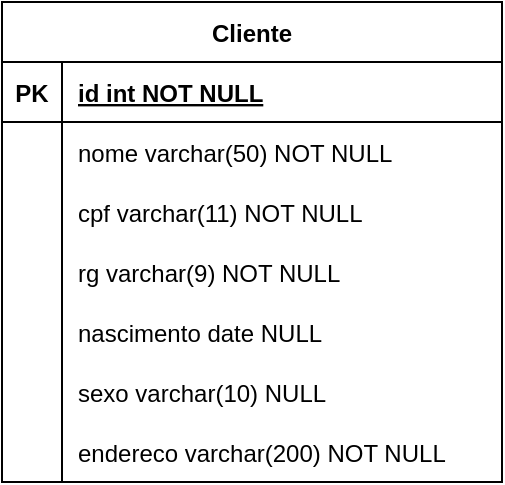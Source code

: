 <mxfile version="13.7.9" type="embed" pages="3"><diagram id="R2lEEEUBdFMjLlhIrx00" name="V1"><mxGraphModel dx="260" dy="289" grid="1" gridSize="10" guides="1" tooltips="1" connect="1" arrows="1" fold="1" page="1" pageScale="1" pageWidth="850" pageHeight="1100" math="0" shadow="0" extFonts="Permanent Marker^https://fonts.googleapis.com/css?family=Permanent+Marker"><root><mxCell id="0"/><mxCell id="1" parent="0"/><mxCell id="24EMHkCum21xKDT42rH6-1" value="Cliente" style="shape=table;startSize=30;container=1;collapsible=1;childLayout=tableLayout;fixedRows=1;rowLines=0;fontStyle=1;align=center;resizeLast=1;fontSize=12;" parent="1" vertex="1"><mxGeometry x="20" y="10" width="250" height="240" as="geometry"/></mxCell><mxCell id="24EMHkCum21xKDT42rH6-2" value="" style="shape=partialRectangle;collapsible=0;dropTarget=0;pointerEvents=0;fillColor=none;points=[[0,0.5],[1,0.5]];portConstraint=eastwest;top=0;left=0;right=0;bottom=1;fontSize=12;" parent="24EMHkCum21xKDT42rH6-1" vertex="1"><mxGeometry y="30" width="250" height="30" as="geometry"/></mxCell><mxCell id="24EMHkCum21xKDT42rH6-3" value="PK" style="shape=partialRectangle;overflow=hidden;connectable=0;fillColor=none;top=0;left=0;bottom=0;right=0;fontStyle=1;fontSize=12;" parent="24EMHkCum21xKDT42rH6-2" vertex="1"><mxGeometry width="30" height="30" as="geometry"/></mxCell><mxCell id="24EMHkCum21xKDT42rH6-4" value="id int NOT NULL " style="shape=partialRectangle;overflow=hidden;connectable=0;fillColor=none;top=0;left=0;bottom=0;right=0;align=left;spacingLeft=6;fontStyle=5;fontSize=12;" parent="24EMHkCum21xKDT42rH6-2" vertex="1"><mxGeometry x="30" width="220" height="30" as="geometry"/></mxCell><mxCell id="24EMHkCum21xKDT42rH6-5" value="" style="shape=partialRectangle;collapsible=0;dropTarget=0;pointerEvents=0;fillColor=none;points=[[0,0.5],[1,0.5]];portConstraint=eastwest;top=0;left=0;right=0;bottom=0;fontSize=12;" parent="24EMHkCum21xKDT42rH6-1" vertex="1"><mxGeometry y="60" width="250" height="30" as="geometry"/></mxCell><mxCell id="24EMHkCum21xKDT42rH6-6" value="" style="shape=partialRectangle;overflow=hidden;connectable=0;fillColor=none;top=0;left=0;bottom=0;right=0;fontSize=12;" parent="24EMHkCum21xKDT42rH6-5" vertex="1"><mxGeometry width="30" height="30" as="geometry"/></mxCell><mxCell id="24EMHkCum21xKDT42rH6-7" value="nome varchar(50) NOT NULL" style="shape=partialRectangle;overflow=hidden;connectable=0;fillColor=none;top=0;left=0;bottom=0;right=0;align=left;spacingLeft=6;fontSize=12;" parent="24EMHkCum21xKDT42rH6-5" vertex="1"><mxGeometry x="30" width="220" height="30" as="geometry"/></mxCell><mxCell id="24EMHkCum21xKDT42rH6-8" value="" style="shape=partialRectangle;collapsible=0;dropTarget=0;pointerEvents=0;fillColor=none;points=[[0,0.5],[1,0.5]];portConstraint=eastwest;top=0;left=0;right=0;bottom=0;fontSize=12;" parent="24EMHkCum21xKDT42rH6-1" vertex="1"><mxGeometry y="90" width="250" height="30" as="geometry"/></mxCell><mxCell id="24EMHkCum21xKDT42rH6-9" value="" style="shape=partialRectangle;overflow=hidden;connectable=0;fillColor=none;top=0;left=0;bottom=0;right=0;fontSize=12;" parent="24EMHkCum21xKDT42rH6-8" vertex="1"><mxGeometry width="30" height="30" as="geometry"/></mxCell><mxCell id="24EMHkCum21xKDT42rH6-10" value="cpf varchar(11) NOT NULL" style="shape=partialRectangle;overflow=hidden;connectable=0;fillColor=none;top=0;left=0;bottom=0;right=0;align=left;spacingLeft=6;fontSize=12;" parent="24EMHkCum21xKDT42rH6-8" vertex="1"><mxGeometry x="30" width="220" height="30" as="geometry"/></mxCell><mxCell id="24EMHkCum21xKDT42rH6-11" value="" style="shape=partialRectangle;collapsible=0;dropTarget=0;pointerEvents=0;fillColor=none;points=[[0,0.5],[1,0.5]];portConstraint=eastwest;top=0;left=0;right=0;bottom=0;fontSize=12;" parent="24EMHkCum21xKDT42rH6-1" vertex="1"><mxGeometry y="120" width="250" height="30" as="geometry"/></mxCell><mxCell id="24EMHkCum21xKDT42rH6-12" value="" style="shape=partialRectangle;overflow=hidden;connectable=0;fillColor=none;top=0;left=0;bottom=0;right=0;fontSize=12;" parent="24EMHkCum21xKDT42rH6-11" vertex="1"><mxGeometry width="30" height="30" as="geometry"/></mxCell><mxCell id="24EMHkCum21xKDT42rH6-13" value="rg varchar(9) NOT NULL" style="shape=partialRectangle;overflow=hidden;connectable=0;fillColor=none;top=0;left=0;bottom=0;right=0;align=left;spacingLeft=6;fontSize=12;" parent="24EMHkCum21xKDT42rH6-11" vertex="1"><mxGeometry x="30" width="220" height="30" as="geometry"/></mxCell><mxCell id="24EMHkCum21xKDT42rH6-14" value="" style="shape=partialRectangle;collapsible=0;dropTarget=0;pointerEvents=0;fillColor=none;points=[[0,0.5],[1,0.5]];portConstraint=eastwest;top=0;left=0;right=0;bottom=0;fontSize=12;" parent="24EMHkCum21xKDT42rH6-1" vertex="1"><mxGeometry y="150" width="250" height="30" as="geometry"/></mxCell><mxCell id="24EMHkCum21xKDT42rH6-15" value="" style="shape=partialRectangle;overflow=hidden;connectable=0;fillColor=none;top=0;left=0;bottom=0;right=0;fontSize=12;" parent="24EMHkCum21xKDT42rH6-14" vertex="1"><mxGeometry width="30" height="30" as="geometry"/></mxCell><mxCell id="24EMHkCum21xKDT42rH6-16" value="nascimento date NULL" style="shape=partialRectangle;overflow=hidden;connectable=0;fillColor=none;top=0;left=0;bottom=0;right=0;align=left;spacingLeft=6;fontSize=12;" parent="24EMHkCum21xKDT42rH6-14" vertex="1"><mxGeometry x="30" width="220" height="30" as="geometry"/></mxCell><mxCell id="24EMHkCum21xKDT42rH6-17" value="" style="shape=partialRectangle;collapsible=0;dropTarget=0;pointerEvents=0;fillColor=none;points=[[0,0.5],[1,0.5]];portConstraint=eastwest;top=0;left=0;right=0;bottom=0;fontSize=12;" parent="24EMHkCum21xKDT42rH6-1" vertex="1"><mxGeometry y="180" width="250" height="30" as="geometry"/></mxCell><mxCell id="24EMHkCum21xKDT42rH6-18" value="" style="shape=partialRectangle;overflow=hidden;connectable=0;fillColor=none;top=0;left=0;bottom=0;right=0;fontSize=12;" parent="24EMHkCum21xKDT42rH6-17" vertex="1"><mxGeometry width="30" height="30" as="geometry"/></mxCell><mxCell id="24EMHkCum21xKDT42rH6-19" value="sexo varchar(10) NULL" style="shape=partialRectangle;overflow=hidden;connectable=0;fillColor=none;top=0;left=0;bottom=0;right=0;align=left;spacingLeft=6;fontSize=12;" parent="24EMHkCum21xKDT42rH6-17" vertex="1"><mxGeometry x="30" width="220" height="30" as="geometry"/></mxCell><mxCell id="4WD2yJiP4LMq93GS-y8--1" value="" style="shape=partialRectangle;collapsible=0;dropTarget=0;pointerEvents=0;fillColor=none;points=[[0,0.5],[1,0.5]];portConstraint=eastwest;top=0;left=0;right=0;bottom=0;fontSize=12;" parent="24EMHkCum21xKDT42rH6-1" vertex="1"><mxGeometry y="210" width="250" height="30" as="geometry"/></mxCell><mxCell id="4WD2yJiP4LMq93GS-y8--2" value="" style="shape=partialRectangle;overflow=hidden;connectable=0;fillColor=none;top=0;left=0;bottom=0;right=0;fontSize=12;" parent="4WD2yJiP4LMq93GS-y8--1" vertex="1"><mxGeometry width="30" height="30" as="geometry"/></mxCell><mxCell id="4WD2yJiP4LMq93GS-y8--3" value="endereco varchar(200) NOT NULL" style="shape=partialRectangle;overflow=hidden;connectable=0;fillColor=none;top=0;left=0;bottom=0;right=0;align=left;spacingLeft=6;fontSize=12;" parent="4WD2yJiP4LMq93GS-y8--1" vertex="1"><mxGeometry x="30" width="220" height="30" as="geometry"/></mxCell></root></mxGraphModel></diagram><diagram name="V2" id="QrYqErCnKtLFOPwVDsvQ"><mxGraphModel dx="1641" dy="727" grid="1" gridSize="10" guides="1" tooltips="1" connect="1" arrows="1" fold="1" page="1" pageScale="1" pageWidth="850" pageHeight="1100" math="0" shadow="0" extFonts="Permanent Marker^https://fonts.googleapis.com/css?family=Permanent+Marker"><root><mxCell id="2iitx1kNbTNrJVwOfDFM-0"/><mxCell id="2iitx1kNbTNrJVwOfDFM-1" parent="2iitx1kNbTNrJVwOfDFM-0"/><mxCell id="2iitx1kNbTNrJVwOfDFM-2" value="Cliente" style="shape=table;startSize=30;container=1;collapsible=1;childLayout=tableLayout;fixedRows=1;rowLines=0;fontStyle=1;align=center;resizeLast=1;fontSize=12;" parent="2iitx1kNbTNrJVwOfDFM-1" vertex="1"><mxGeometry x="20" y="10" width="250" height="240" as="geometry"/></mxCell><mxCell id="2iitx1kNbTNrJVwOfDFM-3" value="" style="shape=partialRectangle;collapsible=0;dropTarget=0;pointerEvents=0;fillColor=none;points=[[0,0.5],[1,0.5]];portConstraint=eastwest;top=0;left=0;right=0;bottom=1;fontSize=12;" parent="2iitx1kNbTNrJVwOfDFM-2" vertex="1"><mxGeometry y="30" width="250" height="30" as="geometry"/></mxCell><mxCell id="2iitx1kNbTNrJVwOfDFM-4" value="PK" style="shape=partialRectangle;overflow=hidden;connectable=0;fillColor=none;top=0;left=0;bottom=0;right=0;fontStyle=1;fontSize=12;" parent="2iitx1kNbTNrJVwOfDFM-3" vertex="1"><mxGeometry width="30" height="30" as="geometry"/></mxCell><mxCell id="2iitx1kNbTNrJVwOfDFM-5" value="id int NOT NULL " style="shape=partialRectangle;overflow=hidden;connectable=0;fillColor=none;top=0;left=0;bottom=0;right=0;align=left;spacingLeft=6;fontStyle=5;fontSize=12;" parent="2iitx1kNbTNrJVwOfDFM-3" vertex="1"><mxGeometry x="30" width="220" height="30" as="geometry"/></mxCell><mxCell id="2iitx1kNbTNrJVwOfDFM-6" value="" style="shape=partialRectangle;collapsible=0;dropTarget=0;pointerEvents=0;fillColor=none;points=[[0,0.5],[1,0.5]];portConstraint=eastwest;top=0;left=0;right=0;bottom=0;fontSize=12;" parent="2iitx1kNbTNrJVwOfDFM-2" vertex="1"><mxGeometry y="60" width="250" height="30" as="geometry"/></mxCell><mxCell id="2iitx1kNbTNrJVwOfDFM-7" value="" style="shape=partialRectangle;overflow=hidden;connectable=0;fillColor=none;top=0;left=0;bottom=0;right=0;fontSize=12;" parent="2iitx1kNbTNrJVwOfDFM-6" vertex="1"><mxGeometry width="30" height="30" as="geometry"/></mxCell><mxCell id="2iitx1kNbTNrJVwOfDFM-8" value="nome varchar(50) NOT NULL" style="shape=partialRectangle;overflow=hidden;connectable=0;fillColor=none;top=0;left=0;bottom=0;right=0;align=left;spacingLeft=6;fontSize=12;" parent="2iitx1kNbTNrJVwOfDFM-6" vertex="1"><mxGeometry x="30" width="220" height="30" as="geometry"/></mxCell><mxCell id="2iitx1kNbTNrJVwOfDFM-9" value="" style="shape=partialRectangle;collapsible=0;dropTarget=0;pointerEvents=0;fillColor=none;points=[[0,0.5],[1,0.5]];portConstraint=eastwest;top=0;left=0;right=0;bottom=0;fontSize=12;" parent="2iitx1kNbTNrJVwOfDFM-2" vertex="1"><mxGeometry y="90" width="250" height="30" as="geometry"/></mxCell><mxCell id="2iitx1kNbTNrJVwOfDFM-10" value="" style="shape=partialRectangle;overflow=hidden;connectable=0;fillColor=none;top=0;left=0;bottom=0;right=0;fontSize=12;" parent="2iitx1kNbTNrJVwOfDFM-9" vertex="1"><mxGeometry width="30" height="30" as="geometry"/></mxCell><mxCell id="2iitx1kNbTNrJVwOfDFM-11" value="cpf varchar(11) NOT NULL" style="shape=partialRectangle;overflow=hidden;connectable=0;fillColor=none;top=0;left=0;bottom=0;right=0;align=left;spacingLeft=6;fontSize=12;" parent="2iitx1kNbTNrJVwOfDFM-9" vertex="1"><mxGeometry x="30" width="220" height="30" as="geometry"/></mxCell><mxCell id="2iitx1kNbTNrJVwOfDFM-12" value="" style="shape=partialRectangle;collapsible=0;dropTarget=0;pointerEvents=0;fillColor=none;points=[[0,0.5],[1,0.5]];portConstraint=eastwest;top=0;left=0;right=0;bottom=0;fontSize=12;" parent="2iitx1kNbTNrJVwOfDFM-2" vertex="1"><mxGeometry y="120" width="250" height="30" as="geometry"/></mxCell><mxCell id="2iitx1kNbTNrJVwOfDFM-13" value="" style="shape=partialRectangle;overflow=hidden;connectable=0;fillColor=none;top=0;left=0;bottom=0;right=0;fontSize=12;" parent="2iitx1kNbTNrJVwOfDFM-12" vertex="1"><mxGeometry width="30" height="30" as="geometry"/></mxCell><mxCell id="2iitx1kNbTNrJVwOfDFM-14" value="rg varchar(9) NOT NULL" style="shape=partialRectangle;overflow=hidden;connectable=0;fillColor=none;top=0;left=0;bottom=0;right=0;align=left;spacingLeft=6;fontSize=12;" parent="2iitx1kNbTNrJVwOfDFM-12" vertex="1"><mxGeometry x="30" width="220" height="30" as="geometry"/></mxCell><mxCell id="2iitx1kNbTNrJVwOfDFM-15" value="" style="shape=partialRectangle;collapsible=0;dropTarget=0;pointerEvents=0;fillColor=none;points=[[0,0.5],[1,0.5]];portConstraint=eastwest;top=0;left=0;right=0;bottom=0;fontSize=12;" parent="2iitx1kNbTNrJVwOfDFM-2" vertex="1"><mxGeometry y="150" width="250" height="30" as="geometry"/></mxCell><mxCell id="2iitx1kNbTNrJVwOfDFM-16" value="" style="shape=partialRectangle;overflow=hidden;connectable=0;fillColor=none;top=0;left=0;bottom=0;right=0;fontSize=12;" parent="2iitx1kNbTNrJVwOfDFM-15" vertex="1"><mxGeometry width="30" height="30" as="geometry"/></mxCell><mxCell id="2iitx1kNbTNrJVwOfDFM-17" value="nascimento date NULL" style="shape=partialRectangle;overflow=hidden;connectable=0;fillColor=none;top=0;left=0;bottom=0;right=0;align=left;spacingLeft=6;fontSize=12;" parent="2iitx1kNbTNrJVwOfDFM-15" vertex="1"><mxGeometry x="30" width="220" height="30" as="geometry"/></mxCell><mxCell id="2iitx1kNbTNrJVwOfDFM-18" value="" style="shape=partialRectangle;collapsible=0;dropTarget=0;pointerEvents=0;fillColor=none;points=[[0,0.5],[1,0.5]];portConstraint=eastwest;top=0;left=0;right=0;bottom=0;fontSize=12;" parent="2iitx1kNbTNrJVwOfDFM-2" vertex="1"><mxGeometry y="180" width="250" height="30" as="geometry"/></mxCell><mxCell id="2iitx1kNbTNrJVwOfDFM-19" value="" style="shape=partialRectangle;overflow=hidden;connectable=0;fillColor=none;top=0;left=0;bottom=0;right=0;fontSize=12;" parent="2iitx1kNbTNrJVwOfDFM-18" vertex="1"><mxGeometry width="30" height="30" as="geometry"/></mxCell><mxCell id="2iitx1kNbTNrJVwOfDFM-20" value="sexo varchar(10) NULL" style="shape=partialRectangle;overflow=hidden;connectable=0;fillColor=none;top=0;left=0;bottom=0;right=0;align=left;spacingLeft=6;fontSize=12;" parent="2iitx1kNbTNrJVwOfDFM-18" vertex="1"><mxGeometry x="30" width="220" height="30" as="geometry"/></mxCell><mxCell id="2iitx1kNbTNrJVwOfDFM-21" value="" style="shape=partialRectangle;collapsible=0;dropTarget=0;pointerEvents=0;fillColor=none;points=[[0,0.5],[1,0.5]];portConstraint=eastwest;top=0;left=0;right=0;bottom=0;fontSize=12;" parent="2iitx1kNbTNrJVwOfDFM-2" vertex="1"><mxGeometry y="210" width="250" height="30" as="geometry"/></mxCell><mxCell id="2iitx1kNbTNrJVwOfDFM-22" value="" style="shape=partialRectangle;overflow=hidden;connectable=0;fillColor=none;top=0;left=0;bottom=0;right=0;fontSize=12;" parent="2iitx1kNbTNrJVwOfDFM-21" vertex="1"><mxGeometry width="30" height="30" as="geometry"/></mxCell><mxCell id="2iitx1kNbTNrJVwOfDFM-23" value="endereco varchar(200) NOT NULL" style="shape=partialRectangle;overflow=hidden;connectable=0;fillColor=none;top=0;left=0;bottom=0;right=0;align=left;spacingLeft=6;fontSize=12;" parent="2iitx1kNbTNrJVwOfDFM-21" vertex="1"><mxGeometry x="30" width="220" height="30" as="geometry"/></mxCell><mxCell id="2iitx1kNbTNrJVwOfDFM-24" value="Produto" style="shape=table;startSize=30;container=1;collapsible=1;childLayout=tableLayout;fixedRows=1;rowLines=0;fontStyle=1;align=center;resizeLast=1;fontSize=12;" parent="2iitx1kNbTNrJVwOfDFM-1" vertex="1"><mxGeometry x="580" y="10" width="250" height="240" as="geometry"/></mxCell><mxCell id="2iitx1kNbTNrJVwOfDFM-25" value="" style="shape=partialRectangle;collapsible=0;dropTarget=0;pointerEvents=0;fillColor=none;points=[[0,0.5],[1,0.5]];portConstraint=eastwest;top=0;left=0;right=0;bottom=1;fontSize=12;" parent="2iitx1kNbTNrJVwOfDFM-24" vertex="1"><mxGeometry y="30" width="250" height="30" as="geometry"/></mxCell><mxCell id="2iitx1kNbTNrJVwOfDFM-26" value="PK" style="shape=partialRectangle;overflow=hidden;connectable=0;fillColor=none;top=0;left=0;bottom=0;right=0;fontStyle=1;fontSize=12;" parent="2iitx1kNbTNrJVwOfDFM-25" vertex="1"><mxGeometry width="30" height="30" as="geometry"/></mxCell><mxCell id="2iitx1kNbTNrJVwOfDFM-27" value="id int NOT NULL " style="shape=partialRectangle;overflow=hidden;connectable=0;fillColor=none;top=0;left=0;bottom=0;right=0;align=left;spacingLeft=6;fontStyle=5;fontSize=12;" parent="2iitx1kNbTNrJVwOfDFM-25" vertex="1"><mxGeometry x="30" width="220" height="30" as="geometry"/></mxCell><mxCell id="2iitx1kNbTNrJVwOfDFM-28" value="" style="shape=partialRectangle;collapsible=0;dropTarget=0;pointerEvents=0;fillColor=none;points=[[0,0.5],[1,0.5]];portConstraint=eastwest;top=0;left=0;right=0;bottom=0;fontSize=12;" parent="2iitx1kNbTNrJVwOfDFM-24" vertex="1"><mxGeometry y="60" width="250" height="30" as="geometry"/></mxCell><mxCell id="2iitx1kNbTNrJVwOfDFM-29" value="" style="shape=partialRectangle;overflow=hidden;connectable=0;fillColor=none;top=0;left=0;bottom=0;right=0;fontSize=12;" parent="2iitx1kNbTNrJVwOfDFM-28" vertex="1"><mxGeometry width="30" height="30" as="geometry"/></mxCell><mxCell id="2iitx1kNbTNrJVwOfDFM-30" value="nome varchar(50) NOT NULL" style="shape=partialRectangle;overflow=hidden;connectable=0;fillColor=none;top=0;left=0;bottom=0;right=0;align=left;spacingLeft=6;fontSize=12;" parent="2iitx1kNbTNrJVwOfDFM-28" vertex="1"><mxGeometry x="30" width="220" height="30" as="geometry"/></mxCell><mxCell id="2iitx1kNbTNrJVwOfDFM-31" value="" style="shape=partialRectangle;collapsible=0;dropTarget=0;pointerEvents=0;fillColor=none;points=[[0,0.5],[1,0.5]];portConstraint=eastwest;top=0;left=0;right=0;bottom=0;fontSize=12;" parent="2iitx1kNbTNrJVwOfDFM-24" vertex="1"><mxGeometry y="90" width="250" height="30" as="geometry"/></mxCell><mxCell id="2iitx1kNbTNrJVwOfDFM-32" value="" style="shape=partialRectangle;overflow=hidden;connectable=0;fillColor=none;top=0;left=0;bottom=0;right=0;fontSize=12;" parent="2iitx1kNbTNrJVwOfDFM-31" vertex="1"><mxGeometry width="30" height="30" as="geometry"/></mxCell><mxCell id="2iitx1kNbTNrJVwOfDFM-33" value="setor varchar(10) NOT NULL" style="shape=partialRectangle;overflow=hidden;connectable=0;fillColor=none;top=0;left=0;bottom=0;right=0;align=left;spacingLeft=6;fontSize=12;" parent="2iitx1kNbTNrJVwOfDFM-31" vertex="1"><mxGeometry x="30" width="220" height="30" as="geometry"/></mxCell><mxCell id="2iitx1kNbTNrJVwOfDFM-34" value="" style="shape=partialRectangle;collapsible=0;dropTarget=0;pointerEvents=0;fillColor=none;points=[[0,0.5],[1,0.5]];portConstraint=eastwest;top=0;left=0;right=0;bottom=0;fontSize=12;" parent="2iitx1kNbTNrJVwOfDFM-24" vertex="1"><mxGeometry y="120" width="250" height="30" as="geometry"/></mxCell><mxCell id="2iitx1kNbTNrJVwOfDFM-35" value="" style="shape=partialRectangle;overflow=hidden;connectable=0;fillColor=none;top=0;left=0;bottom=0;right=0;fontSize=12;" parent="2iitx1kNbTNrJVwOfDFM-34" vertex="1"><mxGeometry width="30" height="30" as="geometry"/></mxCell><mxCell id="2iitx1kNbTNrJVwOfDFM-36" value="estoque decimal(10,2) NOT NULL" style="shape=partialRectangle;overflow=hidden;connectable=0;fillColor=none;top=0;left=0;bottom=0;right=0;align=left;spacingLeft=6;fontSize=12;" parent="2iitx1kNbTNrJVwOfDFM-34" vertex="1"><mxGeometry x="30" width="220" height="30" as="geometry"/></mxCell><mxCell id="2iitx1kNbTNrJVwOfDFM-37" value="" style="shape=partialRectangle;collapsible=0;dropTarget=0;pointerEvents=0;fillColor=none;points=[[0,0.5],[1,0.5]];portConstraint=eastwest;top=0;left=0;right=0;bottom=0;fontSize=12;" parent="2iitx1kNbTNrJVwOfDFM-24" vertex="1"><mxGeometry y="150" width="250" height="30" as="geometry"/></mxCell><mxCell id="2iitx1kNbTNrJVwOfDFM-38" value="" style="shape=partialRectangle;overflow=hidden;connectable=0;fillColor=none;top=0;left=0;bottom=0;right=0;fontSize=12;" parent="2iitx1kNbTNrJVwOfDFM-37" vertex="1"><mxGeometry width="30" height="30" as="geometry"/></mxCell><mxCell id="2iitx1kNbTNrJVwOfDFM-39" value="unidade_medida varchar(3) NOT NULL" style="shape=partialRectangle;overflow=hidden;connectable=0;fillColor=none;top=0;left=0;bottom=0;right=0;align=left;spacingLeft=6;fontSize=12;" parent="2iitx1kNbTNrJVwOfDFM-37" vertex="1"><mxGeometry x="30" width="220" height="30" as="geometry"/></mxCell><mxCell id="2iitx1kNbTNrJVwOfDFM-40" value="" style="shape=partialRectangle;collapsible=0;dropTarget=0;pointerEvents=0;fillColor=none;points=[[0,0.5],[1,0.5]];portConstraint=eastwest;top=0;left=0;right=0;bottom=0;fontSize=12;" parent="2iitx1kNbTNrJVwOfDFM-24" vertex="1"><mxGeometry y="180" width="250" height="30" as="geometry"/></mxCell><mxCell id="2iitx1kNbTNrJVwOfDFM-41" value="" style="shape=partialRectangle;overflow=hidden;connectable=0;fillColor=none;top=0;left=0;bottom=0;right=0;fontSize=12;" parent="2iitx1kNbTNrJVwOfDFM-40" vertex="1"><mxGeometry width="30" height="30" as="geometry"/></mxCell><mxCell id="2iitx1kNbTNrJVwOfDFM-42" value="vencimento date NOT NULL" style="shape=partialRectangle;overflow=hidden;connectable=0;fillColor=none;top=0;left=0;bottom=0;right=0;align=left;spacingLeft=6;fontSize=12;" parent="2iitx1kNbTNrJVwOfDFM-40" vertex="1"><mxGeometry x="30" width="220" height="30" as="geometry"/></mxCell><mxCell id="2iitx1kNbTNrJVwOfDFM-43" value="" style="shape=partialRectangle;collapsible=0;dropTarget=0;pointerEvents=0;fillColor=none;points=[[0,0.5],[1,0.5]];portConstraint=eastwest;top=0;left=0;right=0;bottom=0;fontSize=12;" parent="2iitx1kNbTNrJVwOfDFM-24" vertex="1"><mxGeometry y="210" width="250" height="30" as="geometry"/></mxCell><mxCell id="2iitx1kNbTNrJVwOfDFM-44" value="" style="shape=partialRectangle;overflow=hidden;connectable=0;fillColor=none;top=0;left=0;bottom=0;right=0;fontSize=12;" parent="2iitx1kNbTNrJVwOfDFM-43" vertex="1"><mxGeometry width="30" height="30" as="geometry"/></mxCell><mxCell id="2iitx1kNbTNrJVwOfDFM-45" value="fornecedor varchar(100) NULL" style="shape=partialRectangle;overflow=hidden;connectable=0;fillColor=none;top=0;left=0;bottom=0;right=0;align=left;spacingLeft=6;fontSize=12;" parent="2iitx1kNbTNrJVwOfDFM-43" vertex="1"><mxGeometry x="30" width="220" height="30" as="geometry"/></mxCell></root></mxGraphModel></diagram><diagram name="V3" id="onXjAtXterPHGBZPWjKM"><mxGraphModel dx="260" dy="289" grid="1" gridSize="10" guides="1" tooltips="1" connect="1" arrows="1" fold="1" page="1" pageScale="1" pageWidth="850" pageHeight="1100" math="0" shadow="0" extFonts="Permanent Marker^https://fonts.googleapis.com/css?family=Permanent+Marker"><root><mxCell id="5KN0nuKQ1v9Bi-ClYZpO-0"/><mxCell id="5KN0nuKQ1v9Bi-ClYZpO-1" parent="5KN0nuKQ1v9Bi-ClYZpO-0"/><mxCell id="5KN0nuKQ1v9Bi-ClYZpO-2" value="Cliente" style="shape=table;startSize=30;container=1;collapsible=1;childLayout=tableLayout;fixedRows=1;rowLines=0;fontStyle=1;align=center;resizeLast=1;fontSize=12;" parent="5KN0nuKQ1v9Bi-ClYZpO-1" vertex="1"><mxGeometry x="20" y="10" width="250" height="240" as="geometry"/></mxCell><mxCell id="5KN0nuKQ1v9Bi-ClYZpO-3" value="" style="shape=partialRectangle;collapsible=0;dropTarget=0;pointerEvents=0;fillColor=none;points=[[0,0.5],[1,0.5]];portConstraint=eastwest;top=0;left=0;right=0;bottom=1;fontSize=12;" parent="5KN0nuKQ1v9Bi-ClYZpO-2" vertex="1"><mxGeometry y="30" width="250" height="30" as="geometry"/></mxCell><mxCell id="5KN0nuKQ1v9Bi-ClYZpO-4" value="PK" style="shape=partialRectangle;overflow=hidden;connectable=0;fillColor=none;top=0;left=0;bottom=0;right=0;fontStyle=1;fontSize=12;" parent="5KN0nuKQ1v9Bi-ClYZpO-3" vertex="1"><mxGeometry width="30" height="30" as="geometry"/></mxCell><mxCell id="5KN0nuKQ1v9Bi-ClYZpO-5" value="id int NOT NULL " style="shape=partialRectangle;overflow=hidden;connectable=0;fillColor=none;top=0;left=0;bottom=0;right=0;align=left;spacingLeft=6;fontStyle=5;fontSize=12;" parent="5KN0nuKQ1v9Bi-ClYZpO-3" vertex="1"><mxGeometry x="30" width="220" height="30" as="geometry"/></mxCell><mxCell id="5KN0nuKQ1v9Bi-ClYZpO-6" value="" style="shape=partialRectangle;collapsible=0;dropTarget=0;pointerEvents=0;fillColor=none;points=[[0,0.5],[1,0.5]];portConstraint=eastwest;top=0;left=0;right=0;bottom=0;fontSize=12;" parent="5KN0nuKQ1v9Bi-ClYZpO-2" vertex="1"><mxGeometry y="60" width="250" height="30" as="geometry"/></mxCell><mxCell id="5KN0nuKQ1v9Bi-ClYZpO-7" value="" style="shape=partialRectangle;overflow=hidden;connectable=0;fillColor=none;top=0;left=0;bottom=0;right=0;fontSize=12;" parent="5KN0nuKQ1v9Bi-ClYZpO-6" vertex="1"><mxGeometry width="30" height="30" as="geometry"/></mxCell><mxCell id="5KN0nuKQ1v9Bi-ClYZpO-8" value="nome varchar(50) NOT NULL" style="shape=partialRectangle;overflow=hidden;connectable=0;fillColor=none;top=0;left=0;bottom=0;right=0;align=left;spacingLeft=6;fontSize=12;" parent="5KN0nuKQ1v9Bi-ClYZpO-6" vertex="1"><mxGeometry x="30" width="220" height="30" as="geometry"/></mxCell><mxCell id="5KN0nuKQ1v9Bi-ClYZpO-9" value="" style="shape=partialRectangle;collapsible=0;dropTarget=0;pointerEvents=0;fillColor=none;points=[[0,0.5],[1,0.5]];portConstraint=eastwest;top=0;left=0;right=0;bottom=0;fontSize=12;" parent="5KN0nuKQ1v9Bi-ClYZpO-2" vertex="1"><mxGeometry y="90" width="250" height="30" as="geometry"/></mxCell><mxCell id="5KN0nuKQ1v9Bi-ClYZpO-10" value="" style="shape=partialRectangle;overflow=hidden;connectable=0;fillColor=none;top=0;left=0;bottom=0;right=0;fontSize=12;" parent="5KN0nuKQ1v9Bi-ClYZpO-9" vertex="1"><mxGeometry width="30" height="30" as="geometry"/></mxCell><mxCell id="5KN0nuKQ1v9Bi-ClYZpO-11" value="cpf varchar(11) NOT NULL" style="shape=partialRectangle;overflow=hidden;connectable=0;fillColor=none;top=0;left=0;bottom=0;right=0;align=left;spacingLeft=6;fontSize=12;" parent="5KN0nuKQ1v9Bi-ClYZpO-9" vertex="1"><mxGeometry x="30" width="220" height="30" as="geometry"/></mxCell><mxCell id="5KN0nuKQ1v9Bi-ClYZpO-12" value="" style="shape=partialRectangle;collapsible=0;dropTarget=0;pointerEvents=0;fillColor=none;points=[[0,0.5],[1,0.5]];portConstraint=eastwest;top=0;left=0;right=0;bottom=0;fontSize=12;" parent="5KN0nuKQ1v9Bi-ClYZpO-2" vertex="1"><mxGeometry y="120" width="250" height="30" as="geometry"/></mxCell><mxCell id="5KN0nuKQ1v9Bi-ClYZpO-13" value="" style="shape=partialRectangle;overflow=hidden;connectable=0;fillColor=none;top=0;left=0;bottom=0;right=0;fontSize=12;" parent="5KN0nuKQ1v9Bi-ClYZpO-12" vertex="1"><mxGeometry width="30" height="30" as="geometry"/></mxCell><mxCell id="5KN0nuKQ1v9Bi-ClYZpO-14" value="rg varchar(9) NOT NULL" style="shape=partialRectangle;overflow=hidden;connectable=0;fillColor=none;top=0;left=0;bottom=0;right=0;align=left;spacingLeft=6;fontSize=12;" parent="5KN0nuKQ1v9Bi-ClYZpO-12" vertex="1"><mxGeometry x="30" width="220" height="30" as="geometry"/></mxCell><mxCell id="5KN0nuKQ1v9Bi-ClYZpO-15" value="" style="shape=partialRectangle;collapsible=0;dropTarget=0;pointerEvents=0;fillColor=none;points=[[0,0.5],[1,0.5]];portConstraint=eastwest;top=0;left=0;right=0;bottom=0;fontSize=12;" parent="5KN0nuKQ1v9Bi-ClYZpO-2" vertex="1"><mxGeometry y="150" width="250" height="30" as="geometry"/></mxCell><mxCell id="5KN0nuKQ1v9Bi-ClYZpO-16" value="" style="shape=partialRectangle;overflow=hidden;connectable=0;fillColor=none;top=0;left=0;bottom=0;right=0;fontSize=12;" parent="5KN0nuKQ1v9Bi-ClYZpO-15" vertex="1"><mxGeometry width="30" height="30" as="geometry"/></mxCell><mxCell id="5KN0nuKQ1v9Bi-ClYZpO-17" value="nascimento date NULL" style="shape=partialRectangle;overflow=hidden;connectable=0;fillColor=none;top=0;left=0;bottom=0;right=0;align=left;spacingLeft=6;fontSize=12;" parent="5KN0nuKQ1v9Bi-ClYZpO-15" vertex="1"><mxGeometry x="30" width="220" height="30" as="geometry"/></mxCell><mxCell id="5KN0nuKQ1v9Bi-ClYZpO-18" value="" style="shape=partialRectangle;collapsible=0;dropTarget=0;pointerEvents=0;fillColor=none;points=[[0,0.5],[1,0.5]];portConstraint=eastwest;top=0;left=0;right=0;bottom=0;fontSize=12;" parent="5KN0nuKQ1v9Bi-ClYZpO-2" vertex="1"><mxGeometry y="180" width="250" height="30" as="geometry"/></mxCell><mxCell id="5KN0nuKQ1v9Bi-ClYZpO-19" value="" style="shape=partialRectangle;overflow=hidden;connectable=0;fillColor=none;top=0;left=0;bottom=0;right=0;fontSize=12;" parent="5KN0nuKQ1v9Bi-ClYZpO-18" vertex="1"><mxGeometry width="30" height="30" as="geometry"/></mxCell><mxCell id="5KN0nuKQ1v9Bi-ClYZpO-20" value="sexo varchar(10) NULL" style="shape=partialRectangle;overflow=hidden;connectable=0;fillColor=none;top=0;left=0;bottom=0;right=0;align=left;spacingLeft=6;fontSize=12;" parent="5KN0nuKQ1v9Bi-ClYZpO-18" vertex="1"><mxGeometry x="30" width="220" height="30" as="geometry"/></mxCell><mxCell id="5KN0nuKQ1v9Bi-ClYZpO-21" value="" style="shape=partialRectangle;collapsible=0;dropTarget=0;pointerEvents=0;fillColor=none;points=[[0,0.5],[1,0.5]];portConstraint=eastwest;top=0;left=0;right=0;bottom=0;fontSize=12;" parent="5KN0nuKQ1v9Bi-ClYZpO-2" vertex="1"><mxGeometry y="210" width="250" height="30" as="geometry"/></mxCell><mxCell id="5KN0nuKQ1v9Bi-ClYZpO-22" value="FK" style="shape=partialRectangle;overflow=hidden;connectable=0;fillColor=none;top=0;left=0;bottom=0;right=0;fontSize=12;" parent="5KN0nuKQ1v9Bi-ClYZpO-21" vertex="1"><mxGeometry width="30" height="30" as="geometry"/></mxCell><mxCell id="5KN0nuKQ1v9Bi-ClYZpO-23" value="endereco_fk int NOT NULL" style="shape=partialRectangle;overflow=hidden;connectable=0;fillColor=none;top=0;left=0;bottom=0;right=0;align=left;spacingLeft=6;fontSize=12;" parent="5KN0nuKQ1v9Bi-ClYZpO-21" vertex="1"><mxGeometry x="30" width="220" height="30" as="geometry"/></mxCell><mxCell id="5KN0nuKQ1v9Bi-ClYZpO-68" value="" style="edgeStyle=orthogonalEdgeStyle;fontSize=12;html=1;endArrow=ERmandOne;startArrow=ERmandOne;" parent="5KN0nuKQ1v9Bi-ClYZpO-1" source="5KN0nuKQ1v9Bi-ClYZpO-21" target="5KN0nuKQ1v9Bi-ClYZpO-47" edge="1"><mxGeometry width="100" height="100" relative="1" as="geometry"><mxPoint x="300" y="270" as="sourcePoint"/><mxPoint x="400" y="170" as="targetPoint"/></mxGeometry></mxCell><mxCell id="5KN0nuKQ1v9Bi-ClYZpO-103" value="Setor" style="shape=table;startSize=30;container=1;collapsible=1;childLayout=tableLayout;fixedRows=1;rowLines=0;fontStyle=1;align=center;resizeLast=1;" parent="5KN0nuKQ1v9Bi-ClYZpO-1" vertex="1"><mxGeometry x="390" y="50" width="220" height="100" as="geometry"/></mxCell><mxCell id="5KN0nuKQ1v9Bi-ClYZpO-104" value="" style="shape=partialRectangle;collapsible=0;dropTarget=0;pointerEvents=0;fillColor=none;top=0;left=0;bottom=1;right=0;points=[[0,0.5],[1,0.5]];portConstraint=eastwest;" parent="5KN0nuKQ1v9Bi-ClYZpO-103" vertex="1"><mxGeometry y="30" width="220" height="30" as="geometry"/></mxCell><mxCell id="5KN0nuKQ1v9Bi-ClYZpO-105" value="PK" style="shape=partialRectangle;connectable=0;fillColor=none;top=0;left=0;bottom=0;right=0;fontStyle=1;overflow=hidden;" parent="5KN0nuKQ1v9Bi-ClYZpO-104" vertex="1"><mxGeometry width="30" height="30" as="geometry"/></mxCell><mxCell id="5KN0nuKQ1v9Bi-ClYZpO-106" value="id int NOT NULL" style="shape=partialRectangle;connectable=0;fillColor=none;top=0;left=0;bottom=0;right=0;align=left;spacingLeft=6;fontStyle=5;overflow=hidden;" parent="5KN0nuKQ1v9Bi-ClYZpO-104" vertex="1"><mxGeometry x="30" width="190" height="30" as="geometry"/></mxCell><mxCell id="5KN0nuKQ1v9Bi-ClYZpO-107" value="" style="shape=partialRectangle;collapsible=0;dropTarget=0;pointerEvents=0;fillColor=none;top=0;left=0;bottom=0;right=0;points=[[0,0.5],[1,0.5]];portConstraint=eastwest;" parent="5KN0nuKQ1v9Bi-ClYZpO-103" vertex="1"><mxGeometry y="60" width="220" height="30" as="geometry"/></mxCell><mxCell id="5KN0nuKQ1v9Bi-ClYZpO-108" value="" style="shape=partialRectangle;connectable=0;fillColor=none;top=0;left=0;bottom=0;right=0;editable=1;overflow=hidden;" parent="5KN0nuKQ1v9Bi-ClYZpO-107" vertex="1"><mxGeometry width="30" height="30" as="geometry"/></mxCell><mxCell id="5KN0nuKQ1v9Bi-ClYZpO-109" value="nome varchar(50) NOT NULL" style="shape=partialRectangle;connectable=0;fillColor=none;top=0;left=0;bottom=0;right=0;align=left;spacingLeft=6;overflow=hidden;" parent="5KN0nuKQ1v9Bi-ClYZpO-107" vertex="1"><mxGeometry x="30" width="190" height="30" as="geometry"/></mxCell><mxCell id="5KN0nuKQ1v9Bi-ClYZpO-135" value="Estoque" style="shape=table;startSize=30;container=1;collapsible=1;childLayout=tableLayout;fixedRows=1;rowLines=0;fontStyle=1;align=center;resizeLast=1;" parent="5KN0nuKQ1v9Bi-ClYZpO-1" vertex="1"><mxGeometry x="1230" y="35" width="260" height="130" as="geometry"/></mxCell><mxCell id="5KN0nuKQ1v9Bi-ClYZpO-136" value="" style="shape=partialRectangle;collapsible=0;dropTarget=0;pointerEvents=0;fillColor=none;top=0;left=0;bottom=1;right=0;points=[[0,0.5],[1,0.5]];portConstraint=eastwest;" parent="5KN0nuKQ1v9Bi-ClYZpO-135" vertex="1"><mxGeometry y="30" width="260" height="30" as="geometry"/></mxCell><mxCell id="5KN0nuKQ1v9Bi-ClYZpO-137" value="PK" style="shape=partialRectangle;connectable=0;fillColor=none;top=0;left=0;bottom=0;right=0;fontStyle=1;overflow=hidden;" parent="5KN0nuKQ1v9Bi-ClYZpO-136" vertex="1"><mxGeometry width="30" height="30" as="geometry"/></mxCell><mxCell id="5KN0nuKQ1v9Bi-ClYZpO-138" value="id int NOT NULL" style="shape=partialRectangle;connectable=0;fillColor=none;top=0;left=0;bottom=0;right=0;align=left;spacingLeft=6;fontStyle=5;overflow=hidden;" parent="5KN0nuKQ1v9Bi-ClYZpO-136" vertex="1"><mxGeometry x="30" width="230" height="30" as="geometry"/></mxCell><mxCell id="5KN0nuKQ1v9Bi-ClYZpO-139" value="" style="shape=partialRectangle;collapsible=0;dropTarget=0;pointerEvents=0;fillColor=none;top=0;left=0;bottom=0;right=0;points=[[0,0.5],[1,0.5]];portConstraint=eastwest;" parent="5KN0nuKQ1v9Bi-ClYZpO-135" vertex="1"><mxGeometry y="60" width="260" height="30" as="geometry"/></mxCell><mxCell id="5KN0nuKQ1v9Bi-ClYZpO-140" value="FK" style="shape=partialRectangle;connectable=0;fillColor=none;top=0;left=0;bottom=0;right=0;editable=1;overflow=hidden;" parent="5KN0nuKQ1v9Bi-ClYZpO-139" vertex="1"><mxGeometry width="30" height="30" as="geometry"/></mxCell><mxCell id="5KN0nuKQ1v9Bi-ClYZpO-141" value="produto_fk int NOT NULL" style="shape=partialRectangle;connectable=0;fillColor=none;top=0;left=0;bottom=0;right=0;align=left;spacingLeft=6;overflow=hidden;" parent="5KN0nuKQ1v9Bi-ClYZpO-139" vertex="1"><mxGeometry x="30" width="230" height="30" as="geometry"/></mxCell><mxCell id="5KN0nuKQ1v9Bi-ClYZpO-142" value="" style="shape=partialRectangle;collapsible=0;dropTarget=0;pointerEvents=0;fillColor=none;top=0;left=0;bottom=0;right=0;points=[[0,0.5],[1,0.5]];portConstraint=eastwest;" parent="5KN0nuKQ1v9Bi-ClYZpO-135" vertex="1"><mxGeometry y="90" width="260" height="30" as="geometry"/></mxCell><mxCell id="5KN0nuKQ1v9Bi-ClYZpO-143" value="" style="shape=partialRectangle;connectable=0;fillColor=none;top=0;left=0;bottom=0;right=0;editable=1;overflow=hidden;" parent="5KN0nuKQ1v9Bi-ClYZpO-142" vertex="1"><mxGeometry width="30" height="30" as="geometry"/></mxCell><mxCell id="5KN0nuKQ1v9Bi-ClYZpO-144" value="quantidade decimal(10,2) NOT NULL" style="shape=partialRectangle;connectable=0;fillColor=none;top=0;left=0;bottom=0;right=0;align=left;spacingLeft=6;overflow=hidden;" parent="5KN0nuKQ1v9Bi-ClYZpO-142" vertex="1"><mxGeometry x="30" width="230" height="30" as="geometry"/></mxCell><mxCell id="5KN0nuKQ1v9Bi-ClYZpO-24" value="Produto" style="shape=table;startSize=30;container=1;collapsible=1;childLayout=tableLayout;fixedRows=1;rowLines=0;fontStyle=1;align=center;resizeLast=1;fontSize=12;" parent="5KN0nuKQ1v9Bi-ClYZpO-1" vertex="1"><mxGeometry x="820" y="70" width="290" height="180" as="geometry"/></mxCell><mxCell id="5KN0nuKQ1v9Bi-ClYZpO-25" value="" style="shape=partialRectangle;collapsible=0;dropTarget=0;pointerEvents=0;fillColor=none;points=[[0,0.5],[1,0.5]];portConstraint=eastwest;top=0;left=0;right=0;bottom=1;fontSize=12;" parent="5KN0nuKQ1v9Bi-ClYZpO-24" vertex="1"><mxGeometry y="30" width="290" height="30" as="geometry"/></mxCell><mxCell id="5KN0nuKQ1v9Bi-ClYZpO-26" value="PK" style="shape=partialRectangle;overflow=hidden;connectable=0;fillColor=none;top=0;left=0;bottom=0;right=0;fontStyle=1;fontSize=12;" parent="5KN0nuKQ1v9Bi-ClYZpO-25" vertex="1"><mxGeometry width="30" height="30" as="geometry"/></mxCell><mxCell id="5KN0nuKQ1v9Bi-ClYZpO-27" value="id int NOT NULL " style="shape=partialRectangle;overflow=hidden;connectable=0;fillColor=none;top=0;left=0;bottom=0;right=0;align=left;spacingLeft=6;fontStyle=5;fontSize=12;" parent="5KN0nuKQ1v9Bi-ClYZpO-25" vertex="1"><mxGeometry x="30" width="260" height="30" as="geometry"/></mxCell><mxCell id="5KN0nuKQ1v9Bi-ClYZpO-28" value="" style="shape=partialRectangle;collapsible=0;dropTarget=0;pointerEvents=0;fillColor=none;points=[[0,0.5],[1,0.5]];portConstraint=eastwest;top=0;left=0;right=0;bottom=0;fontSize=12;" parent="5KN0nuKQ1v9Bi-ClYZpO-24" vertex="1"><mxGeometry y="60" width="290" height="30" as="geometry"/></mxCell><mxCell id="5KN0nuKQ1v9Bi-ClYZpO-29" value="" style="shape=partialRectangle;overflow=hidden;connectable=0;fillColor=none;top=0;left=0;bottom=0;right=0;fontSize=12;" parent="5KN0nuKQ1v9Bi-ClYZpO-28" vertex="1"><mxGeometry width="30" height="30" as="geometry"/></mxCell><mxCell id="5KN0nuKQ1v9Bi-ClYZpO-30" value="nome varchar(50) NOT NULL" style="shape=partialRectangle;overflow=hidden;connectable=0;fillColor=none;top=0;left=0;bottom=0;right=0;align=left;spacingLeft=6;fontSize=12;" parent="5KN0nuKQ1v9Bi-ClYZpO-28" vertex="1"><mxGeometry x="30" width="260" height="30" as="geometry"/></mxCell><mxCell id="5KN0nuKQ1v9Bi-ClYZpO-31" value="" style="shape=partialRectangle;collapsible=0;dropTarget=0;pointerEvents=0;fillColor=none;points=[[0,0.5],[1,0.5]];portConstraint=eastwest;top=0;left=0;right=0;bottom=0;fontSize=12;" parent="5KN0nuKQ1v9Bi-ClYZpO-24" vertex="1"><mxGeometry y="90" width="290" height="30" as="geometry"/></mxCell><mxCell id="5KN0nuKQ1v9Bi-ClYZpO-32" value="FK" style="shape=partialRectangle;overflow=hidden;connectable=0;fillColor=none;top=0;left=0;bottom=0;right=0;fontSize=12;" parent="5KN0nuKQ1v9Bi-ClYZpO-31" vertex="1"><mxGeometry width="30" height="30" as="geometry"/></mxCell><mxCell id="5KN0nuKQ1v9Bi-ClYZpO-33" value="setor_fk int NOT NULL" style="shape=partialRectangle;overflow=hidden;connectable=0;fillColor=none;top=0;left=0;bottom=0;right=0;align=left;spacingLeft=6;fontSize=12;" parent="5KN0nuKQ1v9Bi-ClYZpO-31" vertex="1"><mxGeometry x="30" width="260" height="30" as="geometry"/></mxCell><mxCell id="5KN0nuKQ1v9Bi-ClYZpO-37" value="" style="shape=partialRectangle;collapsible=0;dropTarget=0;pointerEvents=0;fillColor=none;points=[[0,0.5],[1,0.5]];portConstraint=eastwest;top=0;left=0;right=0;bottom=0;fontSize=12;" parent="5KN0nuKQ1v9Bi-ClYZpO-24" vertex="1"><mxGeometry y="120" width="290" height="30" as="geometry"/></mxCell><mxCell id="5KN0nuKQ1v9Bi-ClYZpO-38" value="FK" style="shape=partialRectangle;overflow=hidden;connectable=0;fillColor=none;top=0;left=0;bottom=0;right=0;fontSize=12;" parent="5KN0nuKQ1v9Bi-ClYZpO-37" vertex="1"><mxGeometry width="30" height="30" as="geometry"/></mxCell><mxCell id="5KN0nuKQ1v9Bi-ClYZpO-39" value="unidade_medida_fk int NOT NULL" style="shape=partialRectangle;overflow=hidden;connectable=0;fillColor=none;top=0;left=0;bottom=0;right=0;align=left;spacingLeft=6;fontSize=12;" parent="5KN0nuKQ1v9Bi-ClYZpO-37" vertex="1"><mxGeometry x="30" width="260" height="30" as="geometry"/></mxCell><mxCell id="5KN0nuKQ1v9Bi-ClYZpO-40" value="" style="shape=partialRectangle;collapsible=0;dropTarget=0;pointerEvents=0;fillColor=none;points=[[0,0.5],[1,0.5]];portConstraint=eastwest;top=0;left=0;right=0;bottom=0;fontSize=12;" parent="5KN0nuKQ1v9Bi-ClYZpO-24" vertex="1"><mxGeometry y="150" width="290" height="30" as="geometry"/></mxCell><mxCell id="5KN0nuKQ1v9Bi-ClYZpO-41" value="" style="shape=partialRectangle;overflow=hidden;connectable=0;fillColor=none;top=0;left=0;bottom=0;right=0;fontSize=12;" parent="5KN0nuKQ1v9Bi-ClYZpO-40" vertex="1"><mxGeometry width="30" height="30" as="geometry"/></mxCell><mxCell id="5KN0nuKQ1v9Bi-ClYZpO-42" value="vencimento date NOT NULL" style="shape=partialRectangle;overflow=hidden;connectable=0;fillColor=none;top=0;left=0;bottom=0;right=0;align=left;spacingLeft=6;fontSize=12;" parent="5KN0nuKQ1v9Bi-ClYZpO-40" vertex="1"><mxGeometry x="30" width="260" height="30" as="geometry"/></mxCell><mxCell id="5KN0nuKQ1v9Bi-ClYZpO-69" value="Cidade" style="shape=table;startSize=30;container=1;collapsible=1;childLayout=tableLayout;fixedRows=1;rowLines=0;fontStyle=1;align=center;resizeLast=1;fontSize=12;" parent="5KN0nuKQ1v9Bi-ClYZpO-1" vertex="1"><mxGeometry x="10" y="510" width="250" height="120" as="geometry"/></mxCell><mxCell id="5KN0nuKQ1v9Bi-ClYZpO-70" value="" style="shape=partialRectangle;collapsible=0;dropTarget=0;pointerEvents=0;fillColor=none;points=[[0,0.5],[1,0.5]];portConstraint=eastwest;top=0;left=0;right=0;bottom=1;fontSize=12;" parent="5KN0nuKQ1v9Bi-ClYZpO-69" vertex="1"><mxGeometry y="30" width="250" height="30" as="geometry"/></mxCell><mxCell id="5KN0nuKQ1v9Bi-ClYZpO-71" value="PK" style="shape=partialRectangle;overflow=hidden;connectable=0;fillColor=none;top=0;left=0;bottom=0;right=0;fontStyle=1;fontSize=12;" parent="5KN0nuKQ1v9Bi-ClYZpO-70" vertex="1"><mxGeometry width="30" height="30" as="geometry"/></mxCell><mxCell id="5KN0nuKQ1v9Bi-ClYZpO-72" value="id int NOT NULL " style="shape=partialRectangle;overflow=hidden;connectable=0;fillColor=none;top=0;left=0;bottom=0;right=0;align=left;spacingLeft=6;fontStyle=5;fontSize=12;" parent="5KN0nuKQ1v9Bi-ClYZpO-70" vertex="1"><mxGeometry x="30" width="220" height="30" as="geometry"/></mxCell><mxCell id="5KN0nuKQ1v9Bi-ClYZpO-73" value="" style="shape=partialRectangle;collapsible=0;dropTarget=0;pointerEvents=0;fillColor=none;points=[[0,0.5],[1,0.5]];portConstraint=eastwest;top=0;left=0;right=0;bottom=0;fontSize=12;" parent="5KN0nuKQ1v9Bi-ClYZpO-69" vertex="1"><mxGeometry y="60" width="250" height="30" as="geometry"/></mxCell><mxCell id="5KN0nuKQ1v9Bi-ClYZpO-74" value="" style="shape=partialRectangle;overflow=hidden;connectable=0;fillColor=none;top=0;left=0;bottom=0;right=0;fontSize=12;" parent="5KN0nuKQ1v9Bi-ClYZpO-73" vertex="1"><mxGeometry width="30" height="30" as="geometry"/></mxCell><mxCell id="5KN0nuKQ1v9Bi-ClYZpO-75" value="nome varchar(100) NOT NULL" style="shape=partialRectangle;overflow=hidden;connectable=0;fillColor=none;top=0;left=0;bottom=0;right=0;align=left;spacingLeft=6;fontSize=12;" parent="5KN0nuKQ1v9Bi-ClYZpO-73" vertex="1"><mxGeometry x="30" width="220" height="30" as="geometry"/></mxCell><mxCell id="5KN0nuKQ1v9Bi-ClYZpO-76" value="" style="shape=partialRectangle;collapsible=0;dropTarget=0;pointerEvents=0;fillColor=none;points=[[0,0.5],[1,0.5]];portConstraint=eastwest;top=0;left=0;right=0;bottom=0;fontSize=12;" parent="5KN0nuKQ1v9Bi-ClYZpO-69" vertex="1"><mxGeometry y="90" width="250" height="30" as="geometry"/></mxCell><mxCell id="5KN0nuKQ1v9Bi-ClYZpO-77" value="FK" style="shape=partialRectangle;overflow=hidden;connectable=0;fillColor=none;top=0;left=0;bottom=0;right=0;fontSize=12;" parent="5KN0nuKQ1v9Bi-ClYZpO-76" vertex="1"><mxGeometry width="30" height="30" as="geometry"/></mxCell><mxCell id="5KN0nuKQ1v9Bi-ClYZpO-78" value="estado_fk int NOT NULL" style="shape=partialRectangle;overflow=hidden;connectable=0;fillColor=none;top=0;left=0;bottom=0;right=0;align=left;spacingLeft=6;fontSize=12;" parent="5KN0nuKQ1v9Bi-ClYZpO-76" vertex="1"><mxGeometry x="30" width="220" height="30" as="geometry"/></mxCell><mxCell id="5KN0nuKQ1v9Bi-ClYZpO-91" value="" style="edgeStyle=orthogonalEdgeStyle;fontSize=12;html=1;endArrow=ERoneToMany;exitX=1;exitY=0.5;exitDx=0;exitDy=0;entryX=0;entryY=0.5;entryDx=0;entryDy=0;" parent="5KN0nuKQ1v9Bi-ClYZpO-1" source="5KN0nuKQ1v9Bi-ClYZpO-70" target="5KN0nuKQ1v9Bi-ClYZpO-65" edge="1"><mxGeometry width="100" height="100" relative="1" as="geometry"><mxPoint x="300" y="560" as="sourcePoint"/><mxPoint x="400" y="460" as="targetPoint"/></mxGeometry></mxCell><mxCell id="5KN0nuKQ1v9Bi-ClYZpO-102" value="" style="edgeStyle=orthogonalEdgeStyle;fontSize=12;html=1;endArrow=ERmandOne;" parent="5KN0nuKQ1v9Bi-ClYZpO-1" source="5KN0nuKQ1v9Bi-ClYZpO-93" target="5KN0nuKQ1v9Bi-ClYZpO-76" edge="1"><mxGeometry width="100" height="100" relative="1" as="geometry"><mxPoint x="300" y="640" as="sourcePoint"/><mxPoint x="400" y="540" as="targetPoint"/></mxGeometry></mxCell><mxCell id="5KN0nuKQ1v9Bi-ClYZpO-46" value="Endereco" style="shape=table;startSize=30;container=1;collapsible=1;childLayout=tableLayout;fixedRows=1;rowLines=0;fontStyle=1;align=center;resizeLast=1;fontSize=12;" parent="5KN0nuKQ1v9Bi-ClYZpO-1" vertex="1"><mxGeometry x="350" y="310" width="250" height="250" as="geometry"/></mxCell><mxCell id="5KN0nuKQ1v9Bi-ClYZpO-47" value="" style="shape=partialRectangle;collapsible=0;dropTarget=0;pointerEvents=0;fillColor=none;points=[[0,0.5],[1,0.5]];portConstraint=eastwest;top=0;left=0;right=0;bottom=1;fontSize=12;" parent="5KN0nuKQ1v9Bi-ClYZpO-46" vertex="1"><mxGeometry y="30" width="250" height="30" as="geometry"/></mxCell><mxCell id="5KN0nuKQ1v9Bi-ClYZpO-48" value="PK" style="shape=partialRectangle;overflow=hidden;connectable=0;fillColor=none;top=0;left=0;bottom=0;right=0;fontStyle=1;fontSize=12;" parent="5KN0nuKQ1v9Bi-ClYZpO-47" vertex="1"><mxGeometry width="30" height="30" as="geometry"/></mxCell><mxCell id="5KN0nuKQ1v9Bi-ClYZpO-49" value="id int NOT NULL " style="shape=partialRectangle;overflow=hidden;connectable=0;fillColor=none;top=0;left=0;bottom=0;right=0;align=left;spacingLeft=6;fontStyle=5;fontSize=12;" parent="5KN0nuKQ1v9Bi-ClYZpO-47" vertex="1"><mxGeometry x="30" width="220" height="30" as="geometry"/></mxCell><mxCell id="5KN0nuKQ1v9Bi-ClYZpO-50" value="" style="shape=partialRectangle;collapsible=0;dropTarget=0;pointerEvents=0;fillColor=none;points=[[0,0.5],[1,0.5]];portConstraint=eastwest;top=0;left=0;right=0;bottom=0;fontSize=12;" parent="5KN0nuKQ1v9Bi-ClYZpO-46" vertex="1"><mxGeometry y="60" width="250" height="30" as="geometry"/></mxCell><mxCell id="5KN0nuKQ1v9Bi-ClYZpO-51" value="" style="shape=partialRectangle;overflow=hidden;connectable=0;fillColor=none;top=0;left=0;bottom=0;right=0;fontSize=12;" parent="5KN0nuKQ1v9Bi-ClYZpO-50" vertex="1"><mxGeometry width="30" height="30" as="geometry"/></mxCell><mxCell id="5KN0nuKQ1v9Bi-ClYZpO-52" value="logradouro varchar(100) NOT NULL" style="shape=partialRectangle;overflow=hidden;connectable=0;fillColor=none;top=0;left=0;bottom=0;right=0;align=left;spacingLeft=6;fontSize=12;" parent="5KN0nuKQ1v9Bi-ClYZpO-50" vertex="1"><mxGeometry x="30" width="220" height="30" as="geometry"/></mxCell><mxCell id="5KN0nuKQ1v9Bi-ClYZpO-53" value="" style="shape=partialRectangle;collapsible=0;dropTarget=0;pointerEvents=0;fillColor=none;points=[[0,0.5],[1,0.5]];portConstraint=eastwest;top=0;left=0;right=0;bottom=0;fontSize=12;" parent="5KN0nuKQ1v9Bi-ClYZpO-46" vertex="1"><mxGeometry y="90" width="250" height="30" as="geometry"/></mxCell><mxCell id="5KN0nuKQ1v9Bi-ClYZpO-54" value="" style="shape=partialRectangle;overflow=hidden;connectable=0;fillColor=none;top=0;left=0;bottom=0;right=0;fontSize=12;" parent="5KN0nuKQ1v9Bi-ClYZpO-53" vertex="1"><mxGeometry width="30" height="30" as="geometry"/></mxCell><mxCell id="5KN0nuKQ1v9Bi-ClYZpO-55" value="numero varchar(5) NOT NULL" style="shape=partialRectangle;overflow=hidden;connectable=0;fillColor=none;top=0;left=0;bottom=0;right=0;align=left;spacingLeft=6;fontSize=12;" parent="5KN0nuKQ1v9Bi-ClYZpO-53" vertex="1"><mxGeometry x="30" width="220" height="30" as="geometry"/></mxCell><mxCell id="5KN0nuKQ1v9Bi-ClYZpO-56" value="" style="shape=partialRectangle;collapsible=0;dropTarget=0;pointerEvents=0;fillColor=none;points=[[0,0.5],[1,0.5]];portConstraint=eastwest;top=0;left=0;right=0;bottom=0;fontSize=12;" parent="5KN0nuKQ1v9Bi-ClYZpO-46" vertex="1"><mxGeometry y="120" width="250" height="40" as="geometry"/></mxCell><mxCell id="5KN0nuKQ1v9Bi-ClYZpO-57" value="" style="shape=partialRectangle;overflow=hidden;connectable=0;fillColor=none;top=0;left=0;bottom=0;right=0;fontSize=12;" parent="5KN0nuKQ1v9Bi-ClYZpO-56" vertex="1"><mxGeometry width="30" height="40" as="geometry"/></mxCell><mxCell id="5KN0nuKQ1v9Bi-ClYZpO-58" value="bairro varchar(30) NOT NULL" style="shape=partialRectangle;overflow=hidden;connectable=0;fillColor=none;top=0;left=0;bottom=0;right=0;align=left;spacingLeft=6;fontSize=12;" parent="5KN0nuKQ1v9Bi-ClYZpO-56" vertex="1"><mxGeometry x="30" width="220" height="40" as="geometry"/></mxCell><mxCell id="5KN0nuKQ1v9Bi-ClYZpO-59" value="" style="shape=partialRectangle;collapsible=0;dropTarget=0;pointerEvents=0;fillColor=none;points=[[0,0.5],[1,0.5]];portConstraint=eastwest;top=0;left=0;right=0;bottom=0;fontSize=12;" parent="5KN0nuKQ1v9Bi-ClYZpO-46" vertex="1"><mxGeometry y="160" width="250" height="30" as="geometry"/></mxCell><mxCell id="5KN0nuKQ1v9Bi-ClYZpO-60" value="" style="shape=partialRectangle;overflow=hidden;connectable=0;fillColor=none;top=0;left=0;bottom=0;right=0;fontSize=12;" parent="5KN0nuKQ1v9Bi-ClYZpO-59" vertex="1"><mxGeometry width="30" height="30" as="geometry"/></mxCell><mxCell id="5KN0nuKQ1v9Bi-ClYZpO-61" value="cep varchar(8) NOT NULL" style="shape=partialRectangle;overflow=hidden;connectable=0;fillColor=none;top=0;left=0;bottom=0;right=0;align=left;spacingLeft=6;fontSize=12;" parent="5KN0nuKQ1v9Bi-ClYZpO-59" vertex="1"><mxGeometry x="30" width="220" height="30" as="geometry"/></mxCell><mxCell id="5KN0nuKQ1v9Bi-ClYZpO-62" value="" style="shape=partialRectangle;collapsible=0;dropTarget=0;pointerEvents=0;fillColor=none;points=[[0,0.5],[1,0.5]];portConstraint=eastwest;top=0;left=0;right=0;bottom=0;fontSize=12;" parent="5KN0nuKQ1v9Bi-ClYZpO-46" vertex="1"><mxGeometry y="190" width="250" height="30" as="geometry"/></mxCell><mxCell id="5KN0nuKQ1v9Bi-ClYZpO-63" value="" style="shape=partialRectangle;overflow=hidden;connectable=0;fillColor=none;top=0;left=0;bottom=0;right=0;fontSize=12;" parent="5KN0nuKQ1v9Bi-ClYZpO-62" vertex="1"><mxGeometry width="30" height="30" as="geometry"/></mxCell><mxCell id="5KN0nuKQ1v9Bi-ClYZpO-64" value="complemento varchar(50) NULL" style="shape=partialRectangle;overflow=hidden;connectable=0;fillColor=none;top=0;left=0;bottom=0;right=0;align=left;spacingLeft=6;fontSize=12;" parent="5KN0nuKQ1v9Bi-ClYZpO-62" vertex="1"><mxGeometry x="30" width="220" height="30" as="geometry"/></mxCell><mxCell id="5KN0nuKQ1v9Bi-ClYZpO-65" value="" style="shape=partialRectangle;collapsible=0;dropTarget=0;pointerEvents=0;fillColor=none;points=[[0,0.5],[1,0.5]];portConstraint=eastwest;top=0;left=0;right=0;bottom=0;fontSize=12;" parent="5KN0nuKQ1v9Bi-ClYZpO-46" vertex="1"><mxGeometry y="220" width="250" height="30" as="geometry"/></mxCell><mxCell id="5KN0nuKQ1v9Bi-ClYZpO-66" value="FK" style="shape=partialRectangle;overflow=hidden;connectable=0;fillColor=none;top=0;left=0;bottom=0;right=0;fontSize=12;" parent="5KN0nuKQ1v9Bi-ClYZpO-65" vertex="1"><mxGeometry width="30" height="30" as="geometry"/></mxCell><mxCell id="5KN0nuKQ1v9Bi-ClYZpO-67" value="cidade_fk int NOT NULL" style="shape=partialRectangle;overflow=hidden;connectable=0;fillColor=none;top=0;left=0;bottom=0;right=0;align=left;spacingLeft=6;fontSize=12;" parent="5KN0nuKQ1v9Bi-ClYZpO-65" vertex="1"><mxGeometry x="30" width="220" height="30" as="geometry"/></mxCell><mxCell id="5KN0nuKQ1v9Bi-ClYZpO-92" value="Estado" style="shape=table;startSize=30;container=1;collapsible=1;childLayout=tableLayout;fixedRows=1;rowLines=0;fontStyle=1;align=center;resizeLast=1;fontSize=12;" parent="5KN0nuKQ1v9Bi-ClYZpO-1" vertex="1"><mxGeometry x="310" y="680" width="250" height="90" as="geometry"/></mxCell><mxCell id="5KN0nuKQ1v9Bi-ClYZpO-93" value="" style="shape=partialRectangle;collapsible=0;dropTarget=0;pointerEvents=0;fillColor=none;points=[[0,0.5],[1,0.5]];portConstraint=eastwest;top=0;left=0;right=0;bottom=1;fontSize=12;" parent="5KN0nuKQ1v9Bi-ClYZpO-92" vertex="1"><mxGeometry y="30" width="250" height="30" as="geometry"/></mxCell><mxCell id="5KN0nuKQ1v9Bi-ClYZpO-94" value="PK" style="shape=partialRectangle;overflow=hidden;connectable=0;fillColor=none;top=0;left=0;bottom=0;right=0;fontStyle=1;fontSize=12;" parent="5KN0nuKQ1v9Bi-ClYZpO-93" vertex="1"><mxGeometry width="30" height="30" as="geometry"/></mxCell><mxCell id="5KN0nuKQ1v9Bi-ClYZpO-95" value="id int NOT NULL " style="shape=partialRectangle;overflow=hidden;connectable=0;fillColor=none;top=0;left=0;bottom=0;right=0;align=left;spacingLeft=6;fontStyle=5;fontSize=12;" parent="5KN0nuKQ1v9Bi-ClYZpO-93" vertex="1"><mxGeometry x="30" width="220" height="30" as="geometry"/></mxCell><mxCell id="5KN0nuKQ1v9Bi-ClYZpO-96" value="" style="shape=partialRectangle;collapsible=0;dropTarget=0;pointerEvents=0;fillColor=none;points=[[0,0.5],[1,0.5]];portConstraint=eastwest;top=0;left=0;right=0;bottom=0;fontSize=12;" parent="5KN0nuKQ1v9Bi-ClYZpO-92" vertex="1"><mxGeometry y="60" width="250" height="30" as="geometry"/></mxCell><mxCell id="5KN0nuKQ1v9Bi-ClYZpO-97" value="" style="shape=partialRectangle;overflow=hidden;connectable=0;fillColor=none;top=0;left=0;bottom=0;right=0;fontSize=12;" parent="5KN0nuKQ1v9Bi-ClYZpO-96" vertex="1"><mxGeometry width="30" height="30" as="geometry"/></mxCell><mxCell id="5KN0nuKQ1v9Bi-ClYZpO-98" value="nome varchar(100) NOT NULL" style="shape=partialRectangle;overflow=hidden;connectable=0;fillColor=none;top=0;left=0;bottom=0;right=0;align=left;spacingLeft=6;fontSize=12;" parent="5KN0nuKQ1v9Bi-ClYZpO-96" vertex="1"><mxGeometry x="30" width="220" height="30" as="geometry"/></mxCell><mxCell id="5KN0nuKQ1v9Bi-ClYZpO-116" value="" style="edgeStyle=entityRelationEdgeStyle;fontSize=12;html=1;endArrow=ERoneToMany;exitX=1;exitY=0.5;exitDx=0;exitDy=0;entryX=0;entryY=0.5;entryDx=0;entryDy=0;" parent="5KN0nuKQ1v9Bi-ClYZpO-1" source="5KN0nuKQ1v9Bi-ClYZpO-104" target="5KN0nuKQ1v9Bi-ClYZpO-31" edge="1"><mxGeometry width="100" height="100" relative="1" as="geometry"><mxPoint x="830" y="310" as="sourcePoint"/><mxPoint x="930" y="210" as="targetPoint"/></mxGeometry></mxCell><mxCell id="5KN0nuKQ1v9Bi-ClYZpO-134" value="" style="edgeStyle=entityRelationEdgeStyle;fontSize=12;html=1;endArrow=ERoneToMany;" parent="5KN0nuKQ1v9Bi-ClYZpO-1" source="5KN0nuKQ1v9Bi-ClYZpO-118" target="5KN0nuKQ1v9Bi-ClYZpO-37" edge="1"><mxGeometry width="100" height="100" relative="1" as="geometry"><mxPoint x="830" y="310" as="sourcePoint"/><mxPoint x="930" y="210" as="targetPoint"/></mxGeometry></mxCell><mxCell id="5KN0nuKQ1v9Bi-ClYZpO-117" value="UnidadeMedida" style="shape=table;startSize=30;container=1;collapsible=1;childLayout=tableLayout;fixedRows=1;rowLines=0;fontStyle=1;align=center;resizeLast=1;" parent="5KN0nuKQ1v9Bi-ClYZpO-1" vertex="1"><mxGeometry x="1240" y="260" width="220" height="130" as="geometry"/></mxCell><mxCell id="5KN0nuKQ1v9Bi-ClYZpO-118" value="" style="shape=partialRectangle;collapsible=0;dropTarget=0;pointerEvents=0;fillColor=none;top=0;left=0;bottom=1;right=0;points=[[0,0.5],[1,0.5]];portConstraint=eastwest;" parent="5KN0nuKQ1v9Bi-ClYZpO-117" vertex="1"><mxGeometry y="30" width="220" height="30" as="geometry"/></mxCell><mxCell id="5KN0nuKQ1v9Bi-ClYZpO-119" value="PK" style="shape=partialRectangle;connectable=0;fillColor=none;top=0;left=0;bottom=0;right=0;fontStyle=1;overflow=hidden;" parent="5KN0nuKQ1v9Bi-ClYZpO-118" vertex="1"><mxGeometry width="30" height="30" as="geometry"/></mxCell><mxCell id="5KN0nuKQ1v9Bi-ClYZpO-120" value="id int NOT NULL" style="shape=partialRectangle;connectable=0;fillColor=none;top=0;left=0;bottom=0;right=0;align=left;spacingLeft=6;fontStyle=5;overflow=hidden;" parent="5KN0nuKQ1v9Bi-ClYZpO-118" vertex="1"><mxGeometry x="30" width="190" height="30" as="geometry"/></mxCell><mxCell id="5KN0nuKQ1v9Bi-ClYZpO-121" value="" style="shape=partialRectangle;collapsible=0;dropTarget=0;pointerEvents=0;fillColor=none;top=0;left=0;bottom=0;right=0;points=[[0,0.5],[1,0.5]];portConstraint=eastwest;" parent="5KN0nuKQ1v9Bi-ClYZpO-117" vertex="1"><mxGeometry y="60" width="220" height="30" as="geometry"/></mxCell><mxCell id="5KN0nuKQ1v9Bi-ClYZpO-122" value="" style="shape=partialRectangle;connectable=0;fillColor=none;top=0;left=0;bottom=0;right=0;editable=1;overflow=hidden;" parent="5KN0nuKQ1v9Bi-ClYZpO-121" vertex="1"><mxGeometry width="30" height="30" as="geometry"/></mxCell><mxCell id="5KN0nuKQ1v9Bi-ClYZpO-123" value="nome varchar(50) NOT NULL" style="shape=partialRectangle;connectable=0;fillColor=none;top=0;left=0;bottom=0;right=0;align=left;spacingLeft=6;overflow=hidden;" parent="5KN0nuKQ1v9Bi-ClYZpO-121" vertex="1"><mxGeometry x="30" width="190" height="30" as="geometry"/></mxCell><mxCell id="5KN0nuKQ1v9Bi-ClYZpO-131" value="" style="shape=partialRectangle;collapsible=0;dropTarget=0;pointerEvents=0;fillColor=none;top=0;left=0;bottom=0;right=0;points=[[0,0.5],[1,0.5]];portConstraint=eastwest;" parent="5KN0nuKQ1v9Bi-ClYZpO-117" vertex="1"><mxGeometry y="90" width="220" height="30" as="geometry"/></mxCell><mxCell id="5KN0nuKQ1v9Bi-ClYZpO-132" value="" style="shape=partialRectangle;connectable=0;fillColor=none;top=0;left=0;bottom=0;right=0;editable=1;overflow=hidden;" parent="5KN0nuKQ1v9Bi-ClYZpO-131" vertex="1"><mxGeometry width="30" height="30" as="geometry"/></mxCell><mxCell id="5KN0nuKQ1v9Bi-ClYZpO-133" value="sigla varchar(4) NOT NULL" style="shape=partialRectangle;connectable=0;fillColor=none;top=0;left=0;bottom=0;right=0;align=left;spacingLeft=6;overflow=hidden;" parent="5KN0nuKQ1v9Bi-ClYZpO-131" vertex="1"><mxGeometry x="30" width="190" height="30" as="geometry"/></mxCell><mxCell id="5KN0nuKQ1v9Bi-ClYZpO-145" value="" style="edgeStyle=entityRelationEdgeStyle;fontSize=12;html=1;endArrow=ERmandOne;startArrow=ERmandOne;exitX=1;exitY=0.5;exitDx=0;exitDy=0;entryX=0;entryY=0.5;entryDx=0;entryDy=0;" parent="5KN0nuKQ1v9Bi-ClYZpO-1" source="5KN0nuKQ1v9Bi-ClYZpO-25" target="5KN0nuKQ1v9Bi-ClYZpO-139" edge="1"><mxGeometry width="100" height="100" relative="1" as="geometry"><mxPoint x="1060" y="250" as="sourcePoint"/><mxPoint x="1160" y="150" as="targetPoint"/></mxGeometry></mxCell><mxCell id="5KN0nuKQ1v9Bi-ClYZpO-159" value="" style="edgeStyle=orthogonalEdgeStyle;fontSize=12;html=1;endArrow=ERmandOne;startArrow=ERmandOne;exitX=1;exitY=0.5;exitDx=0;exitDy=0;entryX=0;entryY=0.5;entryDx=0;entryDy=0;" parent="5KN0nuKQ1v9Bi-ClYZpO-1" source="5KN0nuKQ1v9Bi-ClYZpO-47" target="5KN0nuKQ1v9Bi-ClYZpO-156" edge="1"><mxGeometry width="100" height="100" relative="1" as="geometry"><mxPoint x="760" y="410" as="sourcePoint"/><mxPoint x="860" y="310" as="targetPoint"/><Array as="points"><mxPoint x="700" y="355"/><mxPoint x="700" y="625"/></Array></mxGeometry></mxCell><mxCell id="5KN0nuKQ1v9Bi-ClYZpO-173" value="" style="edgeStyle=orthogonalEdgeStyle;fontSize=12;html=1;endArrow=ERoneToMany;exitX=0;exitY=0.5;exitDx=0;exitDy=0;entryX=0;entryY=0.5;entryDx=0;entryDy=0;" parent="5KN0nuKQ1v9Bi-ClYZpO-1" source="5KN0nuKQ1v9Bi-ClYZpO-25" target="5KN0nuKQ1v9Bi-ClYZpO-161" edge="1"><mxGeometry width="100" height="100" relative="1" as="geometry"><mxPoint x="760" y="410" as="sourcePoint"/><mxPoint x="860" y="310" as="targetPoint"/><Array as="points"><mxPoint x="750" y="115"/><mxPoint x="750" y="345"/></Array></mxGeometry></mxCell><mxCell id="5KN0nuKQ1v9Bi-ClYZpO-174" value="" style="edgeStyle=entityRelationEdgeStyle;fontSize=12;html=1;endArrow=ERoneToMany;entryX=0;entryY=0.5;entryDx=0;entryDy=0;" parent="5KN0nuKQ1v9Bi-ClYZpO-1" source="5KN0nuKQ1v9Bi-ClYZpO-147" target="5KN0nuKQ1v9Bi-ClYZpO-164" edge="1"><mxGeometry width="100" height="100" relative="1" as="geometry"><mxPoint x="830" y="530" as="sourcePoint"/><mxPoint x="930" y="430" as="targetPoint"/></mxGeometry></mxCell><mxCell id="5KN0nuKQ1v9Bi-ClYZpO-146" value="Fornecedor" style="shape=table;startSize=30;container=1;collapsible=1;childLayout=tableLayout;fixedRows=1;rowLines=0;fontStyle=1;align=center;resizeLast=1;" parent="5KN0nuKQ1v9Bi-ClYZpO-1" vertex="1"><mxGeometry x="1140" y="530" width="250" height="160" as="geometry"/></mxCell><mxCell id="5KN0nuKQ1v9Bi-ClYZpO-147" value="" style="shape=partialRectangle;collapsible=0;dropTarget=0;pointerEvents=0;fillColor=none;top=0;left=0;bottom=1;right=0;points=[[0,0.5],[1,0.5]];portConstraint=eastwest;" parent="5KN0nuKQ1v9Bi-ClYZpO-146" vertex="1"><mxGeometry y="30" width="250" height="30" as="geometry"/></mxCell><mxCell id="5KN0nuKQ1v9Bi-ClYZpO-148" value="PK" style="shape=partialRectangle;connectable=0;fillColor=none;top=0;left=0;bottom=0;right=0;fontStyle=1;overflow=hidden;" parent="5KN0nuKQ1v9Bi-ClYZpO-147" vertex="1"><mxGeometry width="30" height="30" as="geometry"/></mxCell><mxCell id="5KN0nuKQ1v9Bi-ClYZpO-149" value="id int NOT NULL" style="shape=partialRectangle;connectable=0;fillColor=none;top=0;left=0;bottom=0;right=0;align=left;spacingLeft=6;fontStyle=5;overflow=hidden;" parent="5KN0nuKQ1v9Bi-ClYZpO-147" vertex="1"><mxGeometry x="30" width="220" height="30" as="geometry"/></mxCell><mxCell id="5KN0nuKQ1v9Bi-ClYZpO-150" value="" style="shape=partialRectangle;collapsible=0;dropTarget=0;pointerEvents=0;fillColor=none;top=0;left=0;bottom=0;right=0;points=[[0,0.5],[1,0.5]];portConstraint=eastwest;" parent="5KN0nuKQ1v9Bi-ClYZpO-146" vertex="1"><mxGeometry y="60" width="250" height="30" as="geometry"/></mxCell><mxCell id="5KN0nuKQ1v9Bi-ClYZpO-151" value="" style="shape=partialRectangle;connectable=0;fillColor=none;top=0;left=0;bottom=0;right=0;editable=1;overflow=hidden;" parent="5KN0nuKQ1v9Bi-ClYZpO-150" vertex="1"><mxGeometry width="30" height="30" as="geometry"/></mxCell><mxCell id="5KN0nuKQ1v9Bi-ClYZpO-152" value="nome varchar(100) NOT NULL" style="shape=partialRectangle;connectable=0;fillColor=none;top=0;left=0;bottom=0;right=0;align=left;spacingLeft=6;overflow=hidden;" parent="5KN0nuKQ1v9Bi-ClYZpO-150" vertex="1"><mxGeometry x="30" width="220" height="30" as="geometry"/></mxCell><mxCell id="5KN0nuKQ1v9Bi-ClYZpO-153" value="" style="shape=partialRectangle;collapsible=0;dropTarget=0;pointerEvents=0;fillColor=none;top=0;left=0;bottom=0;right=0;points=[[0,0.5],[1,0.5]];portConstraint=eastwest;" parent="5KN0nuKQ1v9Bi-ClYZpO-146" vertex="1"><mxGeometry y="90" width="250" height="30" as="geometry"/></mxCell><mxCell id="5KN0nuKQ1v9Bi-ClYZpO-154" value="" style="shape=partialRectangle;connectable=0;fillColor=none;top=0;left=0;bottom=0;right=0;editable=1;overflow=hidden;" parent="5KN0nuKQ1v9Bi-ClYZpO-153" vertex="1"><mxGeometry width="30" height="30" as="geometry"/></mxCell><mxCell id="5KN0nuKQ1v9Bi-ClYZpO-155" value="cpf_cnpj varchar (14) NOT NULL" style="shape=partialRectangle;connectable=0;fillColor=none;top=0;left=0;bottom=0;right=0;align=left;spacingLeft=6;overflow=hidden;" parent="5KN0nuKQ1v9Bi-ClYZpO-153" vertex="1"><mxGeometry x="30" width="220" height="30" as="geometry"/></mxCell><mxCell id="5KN0nuKQ1v9Bi-ClYZpO-156" value="" style="shape=partialRectangle;collapsible=0;dropTarget=0;pointerEvents=0;fillColor=none;top=0;left=0;bottom=0;right=0;points=[[0,0.5],[1,0.5]];portConstraint=eastwest;" parent="5KN0nuKQ1v9Bi-ClYZpO-146" vertex="1"><mxGeometry y="120" width="250" height="30" as="geometry"/></mxCell><mxCell id="5KN0nuKQ1v9Bi-ClYZpO-157" value="FK" style="shape=partialRectangle;connectable=0;fillColor=none;top=0;left=0;bottom=0;right=0;editable=1;overflow=hidden;" parent="5KN0nuKQ1v9Bi-ClYZpO-156" vertex="1"><mxGeometry width="30" height="30" as="geometry"/></mxCell><mxCell id="5KN0nuKQ1v9Bi-ClYZpO-158" value="endereco_fk NOT NULL" style="shape=partialRectangle;connectable=0;fillColor=none;top=0;left=0;bottom=0;right=0;align=left;spacingLeft=6;overflow=hidden;" parent="5KN0nuKQ1v9Bi-ClYZpO-156" vertex="1"><mxGeometry x="30" width="220" height="30" as="geometry"/></mxCell><mxCell id="5KN0nuKQ1v9Bi-ClYZpO-160" value="FornecedorProduto" style="shape=table;startSize=30;container=1;collapsible=1;childLayout=tableLayout;fixedRows=1;rowLines=0;fontStyle=1;align=center;resizeLast=1;" parent="5KN0nuKQ1v9Bi-ClYZpO-1" vertex="1"><mxGeometry x="840" y="300" width="300" height="100" as="geometry"/></mxCell><mxCell id="5KN0nuKQ1v9Bi-ClYZpO-161" value="" style="shape=partialRectangle;collapsible=0;dropTarget=0;pointerEvents=0;fillColor=none;top=0;left=0;bottom=0;right=0;points=[[0,0.5],[1,0.5]];portConstraint=eastwest;" parent="5KN0nuKQ1v9Bi-ClYZpO-160" vertex="1"><mxGeometry y="30" width="300" height="30" as="geometry"/></mxCell><mxCell id="5KN0nuKQ1v9Bi-ClYZpO-162" value="PFK" style="shape=partialRectangle;connectable=0;fillColor=none;top=0;left=0;bottom=0;right=0;fontStyle=1;overflow=hidden;" parent="5KN0nuKQ1v9Bi-ClYZpO-161" vertex="1"><mxGeometry width="60" height="30" as="geometry"/></mxCell><mxCell id="5KN0nuKQ1v9Bi-ClYZpO-163" value="produto_fk int NOT NULL" style="shape=partialRectangle;connectable=0;fillColor=none;top=0;left=0;bottom=0;right=0;align=left;spacingLeft=6;fontStyle=5;overflow=hidden;" parent="5KN0nuKQ1v9Bi-ClYZpO-161" vertex="1"><mxGeometry x="60" width="240" height="30" as="geometry"/></mxCell><mxCell id="5KN0nuKQ1v9Bi-ClYZpO-164" value="" style="shape=partialRectangle;collapsible=0;dropTarget=0;pointerEvents=0;fillColor=none;top=0;left=0;bottom=1;right=0;points=[[0,0.5],[1,0.5]];portConstraint=eastwest;" parent="5KN0nuKQ1v9Bi-ClYZpO-160" vertex="1"><mxGeometry y="60" width="300" height="30" as="geometry"/></mxCell><mxCell id="5KN0nuKQ1v9Bi-ClYZpO-165" value="PFK" style="shape=partialRectangle;connectable=0;fillColor=none;top=0;left=0;bottom=0;right=0;fontStyle=1;overflow=hidden;" parent="5KN0nuKQ1v9Bi-ClYZpO-164" vertex="1"><mxGeometry width="60" height="30" as="geometry"/></mxCell><mxCell id="5KN0nuKQ1v9Bi-ClYZpO-166" value="fornecedor_fk int NOT NULL" style="shape=partialRectangle;connectable=0;fillColor=none;top=0;left=0;bottom=0;right=0;align=left;spacingLeft=6;fontStyle=5;overflow=hidden;" parent="5KN0nuKQ1v9Bi-ClYZpO-164" vertex="1"><mxGeometry x="60" width="240" height="30" as="geometry"/></mxCell></root></mxGraphModel></diagram></mxfile>